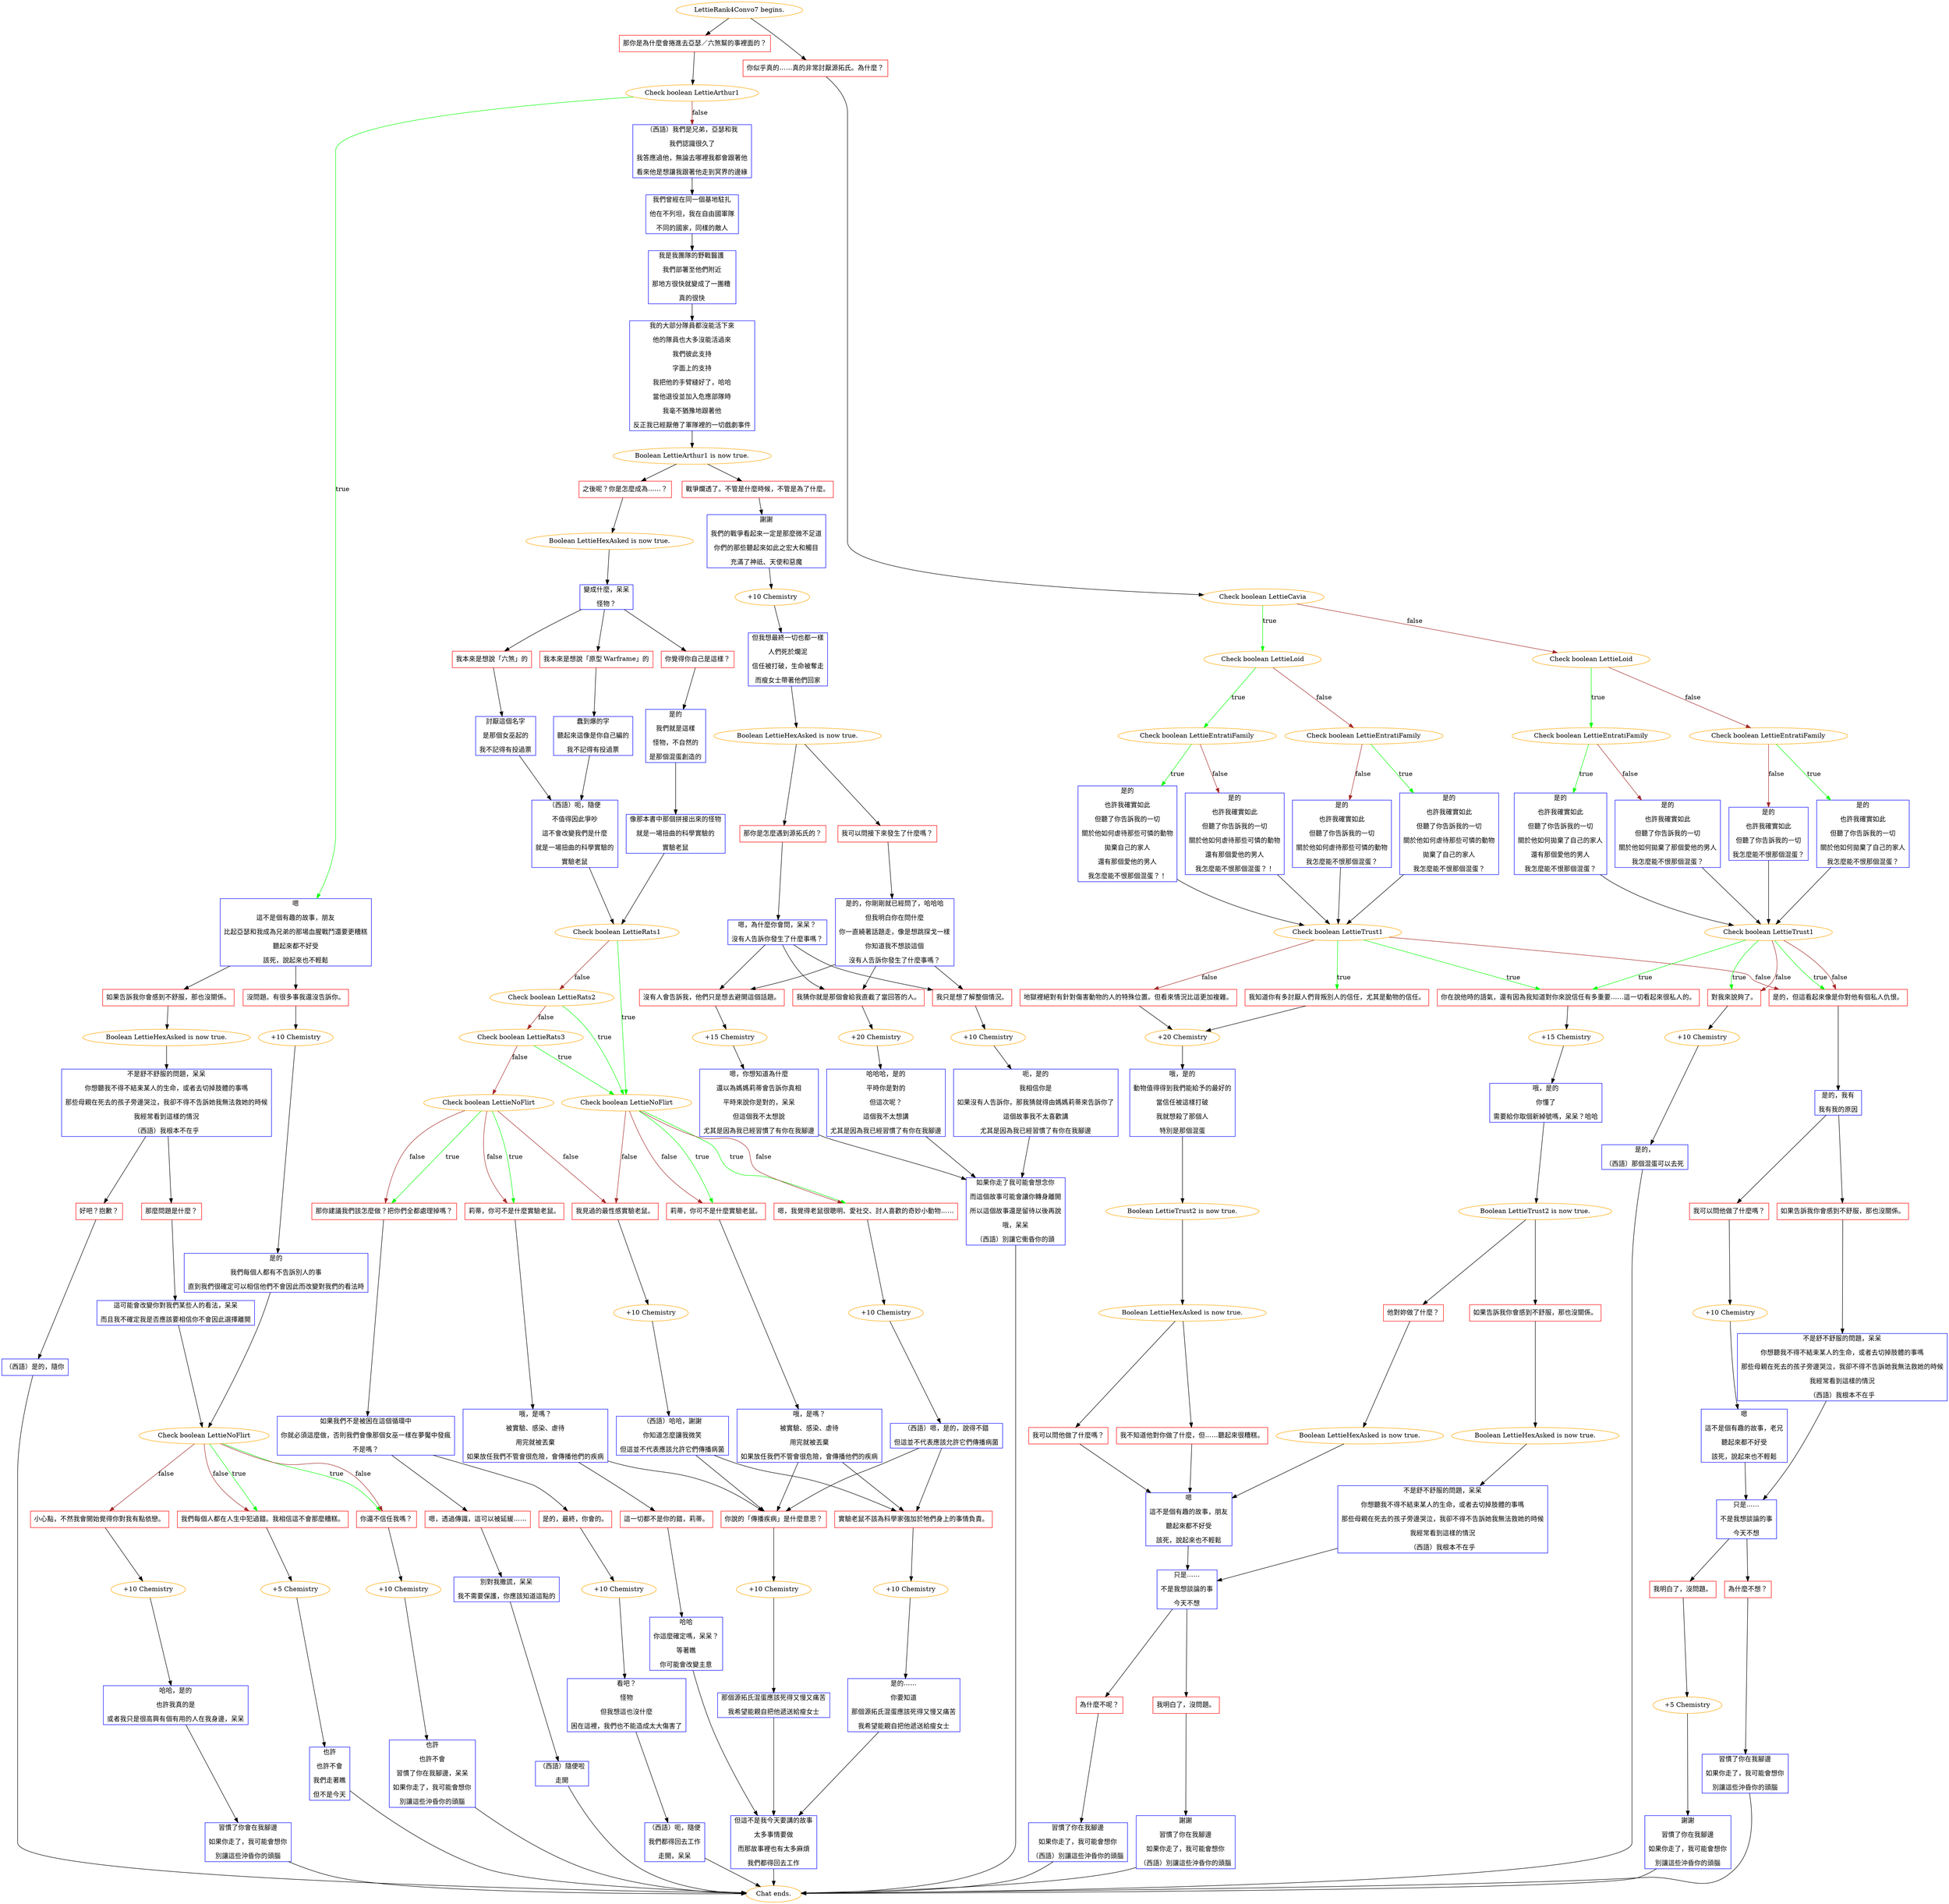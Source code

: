 digraph {
	"LettieRank4Convo7 begins." [color=orange];
		"LettieRank4Convo7 begins." -> j4019961378;
		"LettieRank4Convo7 begins." -> j314625381;
	j4019961378 [label="那你是為什麼會捲進去亞瑟／六煞幫的事裡面的？",shape=box,color=red];
		j4019961378 -> j4293324513;
	j314625381 [label="你似乎真的……真的非常討厭源拓氏。為什麼？",shape=box,color=red];
		j314625381 -> j2824785799;
	j4293324513 [label="Check boolean LettieArthur1",color=orange];
		j4293324513 -> j1260014201 [label=true,color=green];
		j4293324513 -> j321986660 [label=false,color=brown];
	j2824785799 [label="Check boolean LettieCavia",color=orange];
		j2824785799 -> j552733088 [label=true,color=green];
		j2824785799 -> j3470538414 [label=false,color=brown];
	j1260014201 [label="嗯
這不是個有趣的故事，朋友
比起亞瑟和我成為兄弟的那場血腥戰鬥還要更糟糕
聽起來都不好受
該死，說起來也不輕鬆",shape=box,color=blue];
		j1260014201 -> j3187414299;
		j1260014201 -> j4175495139;
	j321986660 [label="（西語）我們是兄弟，亞瑟和我
我們認識很久了
我答應過他，無論去哪裡我都會跟著他
看來他是想讓我跟著他走到冥界的邊緣",shape=box,color=blue];
		j321986660 -> j1048091745;
	j552733088 [label="Check boolean LettieLoid",color=orange];
		j552733088 -> j1096171844 [label=true,color=green];
		j552733088 -> j4040708208 [label=false,color=brown];
	j3470538414 [label="Check boolean LettieLoid",color=orange];
		j3470538414 -> j416292857 [label=true,color=green];
		j3470538414 -> j504966913 [label=false,color=brown];
	j3187414299 [label="如果告訴我你會感到不舒服，那也沒關係。",shape=box,color=red];
		j3187414299 -> j2765558306;
	j4175495139 [label="沒問題。有很多事我還沒告訴你。",shape=box,color=red];
		j4175495139 -> j1821312505;
	j1048091745 [label="我們曾經在同一個基地駐扎
他在不列坦，我在自由國軍隊
不同的國家，同樣的敵人",shape=box,color=blue];
		j1048091745 -> j1314988655;
	j1096171844 [label="Check boolean LettieEntratiFamily",color=orange];
		j1096171844 -> j1215194595 [label=true,color=green];
		j1096171844 -> j4208410571 [label=false,color=brown];
	j4040708208 [label="Check boolean LettieEntratiFamily",color=orange];
		j4040708208 -> j1073200814 [label=true,color=green];
		j4040708208 -> j1899564967 [label=false,color=brown];
	j416292857 [label="Check boolean LettieEntratiFamily",color=orange];
		j416292857 -> j474413322 [label=true,color=green];
		j416292857 -> j3853567 [label=false,color=brown];
	j504966913 [label="Check boolean LettieEntratiFamily",color=orange];
		j504966913 -> j3581527789 [label=true,color=green];
		j504966913 -> j494384278 [label=false,color=brown];
	j2765558306 [label="Boolean LettieHexAsked is now true.",color=orange];
		j2765558306 -> j2645802923;
	j1821312505 [label="+10 Chemistry",color=orange];
		j1821312505 -> j3158582556;
	j1314988655 [label="我是我團隊的野戰醫護 
我們部署至他們附近
那地方很快就變成了一團糟 
真的很快",shape=box,color=blue];
		j1314988655 -> j1499189635;
	j1215194595 [label="是的
也許我確實如此
但聽了你告訴我的一切
關於他如何虐待那些可憐的動物
拋棄自己的家人
還有那個愛他的男人
我怎麼能不恨那個混蛋？！",shape=box,color=blue];
		j1215194595 -> j4106797655;
	j4208410571 [label="是的
也許我確實如此
但聽了你告訴我的一切
關於他如何虐待那些可憐的動物
還有那個愛他的男人
我怎麼能不恨那個混蛋？！",shape=box,color=blue];
		j4208410571 -> j4106797655;
	j1073200814 [label="是的
也許我確實如此
但聽了你告訴我的一切
關於他如何虐待那些可憐的動物
拋棄了自己的家人
我怎麼能不恨那個混蛋？",shape=box,color=blue];
		j1073200814 -> j4106797655;
	j1899564967 [label="是的
也許我確實如此
但聽了你告訴我的一切
關於他如何虐待那些可憐的動物
我怎麼能不恨那個混蛋？",shape=box,color=blue];
		j1899564967 -> j4106797655;
	j474413322 [label="是的
也許我確實如此
但聽了你告訴我的一切
關於他如何拋棄了自己的家人
還有那個愛他的男人
我怎麼能不恨那個混蛋？",shape=box,color=blue];
		j474413322 -> j507724002;
	j3853567 [label="是的
也許我確實如此
但聽了你告訴我的一切
關於他如何拋棄了那個愛他的男人
我怎麼能不恨那個混蛋？",shape=box,color=blue];
		j3853567 -> j507724002;
	j3581527789 [label="是的
也許我確實如此
但聽了你告訴我的一切
關於他如何拋棄了自己的家人
我怎麼能不恨那個混蛋？",shape=box,color=blue];
		j3581527789 -> j507724002;
	j494384278 [label="是的
也許我確實如此
但聽了你告訴我的一切
我怎麼能不恨那個混蛋？",shape=box,color=blue];
		j494384278 -> j507724002;
	j2645802923 [label="不是舒不舒服的問題，呆呆
你想聽我不得不結束某人的生命，或者去切掉肢體的事嗎
那些母親在死去的孩子旁邊哭泣，我卻不得不告訴她我無法救她的時候
我經常看到這樣的情況
（西語）我根本不在乎",shape=box,color=blue];
		j2645802923 -> j330817863;
		j2645802923 -> j2759067616;
	j3158582556 [label="是的
我們每個人都有不告訴別人的事
直到我們很確定可以相信他們不會因此而改變對我們的看法時",shape=box,color=blue];
		j3158582556 -> j350353099;
	j1499189635 [label="我的大部分隊員都沒能活下來
他的隊員也大多沒能活過來
我們彼此支持
字面上的支持
我把他的手臂縫好了，哈哈
當他退役並加入危應部隊時
我毫不猶豫地跟著他
反正我已經厭倦了軍隊裡的一切戲劇事件",shape=box,color=blue];
		j1499189635 -> j225394097;
	j4106797655 [label="Check boolean LettieTrust1",color=orange];
		j4106797655 -> j4053693348 [label=true,color=green];
		j4106797655 -> j450515285 [label=true,color=green];
		j4106797655 -> j2010920475 [label=false,color=brown];
		j4106797655 -> j3982005295 [label=false,color=brown];
	j507724002 [label="Check boolean LettieTrust1",color=orange];
		j507724002 -> j4053693348 [label=true,color=green];
		j507724002 -> j3982005295 [label=true,color=green];
		j507724002 -> j1666797589 [label=true,color=green];
		j507724002 -> j3982005295 [label=false,color=brown];
		j507724002 -> j1666797589 [label=false,color=brown];
	j330817863 [label="那麼問題是什麼？",shape=box,color=red];
		j330817863 -> j1913532903;
	j2759067616 [label="好吧？抱歉？",shape=box,color=red];
		j2759067616 -> j1320047453;
	j350353099 [label="Check boolean LettieNoFlirt",color=orange];
		j350353099 -> j226955731 [label=true,color=green];
		j350353099 -> j39851864 [label=true,color=green];
		j350353099 -> j226955731 [label=false,color=brown];
		j350353099 -> j39851864 [label=false,color=brown];
		j350353099 -> j224818171 [label=false,color=brown];
	j225394097 [label="Boolean LettieArthur1 is now true.",color=orange];
		j225394097 -> j3515644901;
		j225394097 -> j1194646145;
	j4053693348 [label="你在說他時的語氣，還有因為我知道對你來說信任有多重要……這一切看起來很私人的。",shape=box,color=red];
		j4053693348 -> j3120696342;
	j450515285 [label="我知道你有多討厭人們背叛別人的信任，尤其是動物的信任。",shape=box,color=red];
		j450515285 -> j3812960213;
	j2010920475 [label="地獄裡絕對有針對傷害動物的人的特殊位置。但看來情況比這更加複雜。",shape=box,color=red];
		j2010920475 -> j3812960213;
	j3982005295 [label="是的，但這看起來像是你對他有個私人仇恨。",shape=box,color=red];
		j3982005295 -> j1178990865;
	j1666797589 [label="對我來說夠了。",shape=box,color=red];
		j1666797589 -> j1360659458;
	j1913532903 [label="這可能會改變你對我們某些人的看法，呆呆
而且我不確定我是否應該要相信你不會因此選擇離開",shape=box,color=blue];
		j1913532903 -> j350353099;
	j1320047453 [label="（西語）是的，隨你",shape=box,color=blue];
		j1320047453 -> "Chat ends.";
	j226955731 [label="你還不信任我嗎？",shape=box,color=red];
		j226955731 -> j2933776578;
	j39851864 [label="我們每個人都在人生中犯過錯。我相信這不會那麼糟糕。",shape=box,color=red];
		j39851864 -> j3201872560;
	j224818171 [label="小心點，不然我會開始覺得你對我有點依戀。",shape=box,color=red];
		j224818171 -> j475903653;
	j3515644901 [label="之後呢？你是怎麼成為……？",shape=box,color=red];
		j3515644901 -> j2783834844;
	j1194646145 [label="戰爭爛透了。不管是什麼時候，不管是為了什麼。",shape=box,color=red];
		j1194646145 -> j2495712578;
	j3120696342 [label="+15 Chemistry",color=orange];
		j3120696342 -> j2671951813;
	j3812960213 [label="+20 Chemistry",color=orange];
		j3812960213 -> j1576814162;
	j1178990865 [label="是的，我有
我有我的原因",shape=box,color=blue];
		j1178990865 -> j1991218877;
		j1178990865 -> j816393781;
	j1360659458 [label="+10 Chemistry",color=orange];
		j1360659458 -> j2913763968;
	"Chat ends." [color=orange];
	j2933776578 [label="+10 Chemistry",color=orange];
		j2933776578 -> j2519391288;
	j3201872560 [label="+5 Chemistry",color=orange];
		j3201872560 -> j3957997656;
	j475903653 [label="+10 Chemistry",color=orange];
		j475903653 -> j3422135484;
	j2783834844 [label="Boolean LettieHexAsked is now true.",color=orange];
		j2783834844 -> j3244249438;
	j2495712578 [label="謝謝
我們的戰爭看起來一定是那麼微不足道
你們的那些聽起來如此之宏大和觸目
充滿了神祇、天使和惡魔",shape=box,color=blue];
		j2495712578 -> j3819810915;
	j2671951813 [label="哦，是的
你懂了
需要給你取個新綽號嗎，呆呆？哈哈",shape=box,color=blue];
		j2671951813 -> j1449528014;
	j1576814162 [label="哦，是的
動物值得得到我們能給予的最好的
當信任被這樣打破
我就想殺了那個人
特別是那個混蛋",shape=box,color=blue];
		j1576814162 -> j427534995;
	j1991218877 [label="我可以問他做了什麼嗎？",shape=box,color=red];
		j1991218877 -> j1756172974;
	j816393781 [label="如果告訴我你會感到不舒服，那也沒關係。",shape=box,color=red];
		j816393781 -> j1987370059;
	j2913763968 [label="是的，
（西語）那個混蛋可以去死",shape=box,color=blue];
		j2913763968 -> "Chat ends.";
	j2519391288 [label="也許
也許不會
習慣了你在我腳邊，呆呆
如果你走了，我可能會想你
別讓這些沖昏你的頭腦",shape=box,color=blue];
		j2519391288 -> "Chat ends.";
	j3957997656 [label="也許
也許不會
我們走著瞧
但不是今天",shape=box,color=blue];
		j3957997656 -> "Chat ends.";
	j3422135484 [label="哈哈，是的
也許我真的是
或者我只是很高興有個有用的人在我身邊，呆呆",shape=box,color=blue];
		j3422135484 -> j1187367000;
	j3244249438 [label="變成什麼，呆呆
怪物？",shape=box,color=blue];
		j3244249438 -> j1774753121;
		j3244249438 -> j52026288;
		j3244249438 -> j2825224308;
	j3819810915 [label="+10 Chemistry",color=orange];
		j3819810915 -> j2708961280;
	j1449528014 [label="Boolean LettieTrust2 is now true.",color=orange];
		j1449528014 -> j2764035468;
		j1449528014 -> j846820043;
	j427534995 [label="Boolean LettieTrust2 is now true.",color=orange];
		j427534995 -> j1283660927;
	j1756172974 [label="+10 Chemistry",color=orange];
		j1756172974 -> j3470377186;
	j1987370059 [label="不是舒不舒服的問題，呆呆
你想聽我不得不結束某人的生命，或者去切掉肢體的事嗎
那些母親在死去的孩子旁邊哭泣，我卻不得不告訴她我無法救她的時候
我經常看到這樣的情況
（西語）我根本不在乎",shape=box,color=blue];
		j1987370059 -> j3153907540;
	j1187367000 [label="習慣了你會在我腳邊
如果你走了，我可能會想你
別讓這些沖昏你的頭腦",shape=box,color=blue];
		j1187367000 -> "Chat ends.";
	j1774753121 [label="我本來是想說「六煞」的",shape=box,color=red];
		j1774753121 -> j1387804628;
	j52026288 [label="我本來是想說「原型 Warframe」的",shape=box,color=red];
		j52026288 -> j3782904382;
	j2825224308 [label="你覺得你自己是這樣？",shape=box,color=red];
		j2825224308 -> j3822162692;
	j2708961280 [label="但我想最終一切也都一樣
人們死於爛泥
信任被打破，生命被奪走
而瘦女士帶著他們回家",shape=box,color=blue];
		j2708961280 -> j4096741237;
	j2764035468 [label="如果告訴我你會感到不舒服，那也沒關係。",shape=box,color=red];
		j2764035468 -> j1068583472;
	j846820043 [label="他對妳做了什麼？",shape=box,color=red];
		j846820043 -> j1814001171;
	j1283660927 [label="Boolean LettieHexAsked is now true.",color=orange];
		j1283660927 -> j2372289608;
		j1283660927 -> j1298605139;
	j3470377186 [label="嗯
這不是個有趣的故事，老兄
聽起來都不好受
該死，說起來也不輕鬆",shape=box,color=blue];
		j3470377186 -> j3153907540;
	j3153907540 [label="只是……
不是我想談論的事
今天不想",shape=box,color=blue];
		j3153907540 -> j596976921;
		j3153907540 -> j1484410173;
	j1387804628 [label="討厭這個名字
是那個女巫起的
我不記得有投過票",shape=box,color=blue];
		j1387804628 -> j319099092;
	j3782904382 [label="蠢到爆的字
聽起來這像是你自己編的
我不記得有投過票",shape=box,color=blue];
		j3782904382 -> j319099092;
	j3822162692 [label="是的
我們就是這樣
怪物，不自然的
是那個混蛋創造的",shape=box,color=blue];
		j3822162692 -> j312028001;
	j4096741237 [label="Boolean LettieHexAsked is now true.",color=orange];
		j4096741237 -> j67397150;
		j4096741237 -> j1836262565;
	j1068583472 [label="Boolean LettieHexAsked is now true.",color=orange];
		j1068583472 -> j540127178;
	j1814001171 [label="Boolean LettieHexAsked is now true.",color=orange];
		j1814001171 -> j3523563060;
	j2372289608 [label="我不知道他對你做了什麼，但……聽起來很糟糕。",shape=box,color=red];
		j2372289608 -> j3523563060;
	j1298605139 [label="我可以問他做了什麼嗎？",shape=box,color=red];
		j1298605139 -> j3523563060;
	j596976921 [label="為什麼不想？",shape=box,color=red];
		j596976921 -> j2976146878;
	j1484410173 [label="我明白了，沒問題。",shape=box,color=red];
		j1484410173 -> j189061343;
	j319099092 [label="（西語）呃，隨便
不值得因此爭吵
這不會改變我們是什麼
就是一場扭曲的科學實驗的
實驗老鼠",shape=box,color=blue];
		j319099092 -> j2720663697;
	j312028001 [label="像那本書中那個拼接出來的怪物
就是一場扭曲的科學實驗的
實驗老鼠",shape=box,color=blue];
		j312028001 -> j2720663697;
	j67397150 [label="那你是怎麼遇到源拓氏的？",shape=box,color=red];
		j67397150 -> j1784105233;
	j1836262565 [label="我可以問接下來發生了什麼嗎？",shape=box,color=red];
		j1836262565 -> j1982230585;
	j540127178 [label="不是舒不舒服的問題，呆呆
你想聽我不得不結束某人的生命，或者去切掉肢體的事嗎
那些母親在死去的孩子旁邊哭泣，我卻不得不告訴她我無法救她的時候
我經常看到這樣的情況
（西語）我根本不在乎",shape=box,color=blue];
		j540127178 -> j959466407;
	j3523563060 [label="嗯
這不是個有趣的故事，朋友
聽起來都不好受
該死，說起來也不輕鬆",shape=box,color=blue];
		j3523563060 -> j959466407;
	j2976146878 [label="習慣了你在我腳邊
如果你走了，我可能會想你
別讓這些沖昏你的頭腦",shape=box,color=blue];
		j2976146878 -> "Chat ends.";
	j189061343 [label="+5 Chemistry",color=orange];
		j189061343 -> j3368227818;
	j2720663697 [label="Check boolean LettieRats1",color=orange];
		j2720663697 -> j1349383781 [label=true,color=green];
		j2720663697 -> j1767513069 [label=false,color=brown];
	j1784105233 [label="嗯，為什麼你會問，呆呆？
沒有人告訴你發生了什麼事嗎？",shape=box,color=blue];
		j1784105233 -> j3951849430;
		j1784105233 -> j3162979385;
		j1784105233 -> j2968571906;
	j1982230585 [label="是的，你剛剛就已經問了，哈哈哈
但我明白你在問什麼
你一直繞著話題走，像是想跳探戈一樣
你知道我不想談這個
沒有人告訴你發生了什麼事嗎？",shape=box,color=blue];
		j1982230585 -> j3951849430;
		j1982230585 -> j3162979385;
		j1982230585 -> j2968571906;
	j959466407 [label="只是……
不是我想談論的事
今天不想",shape=box,color=blue];
		j959466407 -> j3587523999;
		j959466407 -> j1645064580;
	j3368227818 [label="謝謝
習慣了你在我腳邊
如果你走了，我可能會想你
別讓這些沖昏你的頭腦",shape=box,color=blue];
		j3368227818 -> "Chat ends.";
	j1349383781 [label="Check boolean LettieNoFlirt",color=orange];
		j1349383781 -> j3460445110 [label=true,color=green];
		j1349383781 -> j2238455567 [label=true,color=green];
		j1349383781 -> j3460445110 [label=false,color=brown];
		j1349383781 -> j2238455567 [label=false,color=brown];
		j1349383781 -> j1365379208 [label=false,color=brown];
	j1767513069 [label="Check boolean LettieRats2",color=orange];
		j1767513069 -> j1349383781 [label=true,color=green];
		j1767513069 -> j2998697729 [label=false,color=brown];
	j3951849430 [label="我只是想了解整個情況。",shape=box,color=red];
		j3951849430 -> j969668730;
	j3162979385 [label="沒有人會告訴我，他們只是想去避開這個話題。",shape=box,color=red];
		j3162979385 -> j1967511969;
	j2968571906 [label="我猜你就是那個會給我直截了當回答的人。",shape=box,color=red];
		j2968571906 -> j439743804;
	j3587523999 [label="為什麼不呢？",shape=box,color=red];
		j3587523999 -> j927032544;
	j1645064580 [label="我明白了，沒問題。",shape=box,color=red];
		j1645064580 -> j527709152;
	j3460445110 [label="莉蒂，你可不是什麼實驗老鼠。",shape=box,color=red];
		j3460445110 -> j2613209848;
	j2238455567 [label="嗯，我覺得老鼠很聰明、愛社交、討人喜歡的奇妙小動物……",shape=box,color=red];
		j2238455567 -> j1560725089;
	j1365379208 [label="我見過的最性感實驗老鼠。",shape=box,color=red];
		j1365379208 -> j208638893;
	j2998697729 [label="Check boolean LettieRats3",color=orange];
		j2998697729 -> j1349383781 [label=true,color=green];
		j2998697729 -> j4030809656 [label=false,color=brown];
	j969668730 [label="+10 Chemistry",color=orange];
		j969668730 -> j4080603816;
	j1967511969 [label="+15 Chemistry",color=orange];
		j1967511969 -> j2389231500;
	j439743804 [label="+20 Chemistry",color=orange];
		j439743804 -> j3908061477;
	j927032544 [label="習慣了你在我腳邊
如果你走了，我可能會想你
（西語）別讓這些沖昏你的頭腦",shape=box,color=blue];
		j927032544 -> "Chat ends.";
	j527709152 [label="謝謝
習慣了你在我腳邊
如果你走了，我可能會想你
（西語）別讓這些沖昏你的頭腦",shape=box,color=blue];
		j527709152 -> "Chat ends.";
	j2613209848 [label="哦，是嗎？
被實驗、感染、虐待
用完就被丟棄
如果放任我們不管會很危險，會傳播他們的疾病",shape=box,color=blue];
		j2613209848 -> j1336705293;
		j2613209848 -> j1122449089;
	j1560725089 [label="+10 Chemistry",color=orange];
		j1560725089 -> j2344884251;
	j208638893 [label="+10 Chemistry",color=orange];
		j208638893 -> j2705020728;
	j4030809656 [label="Check boolean LettieNoFlirt",color=orange];
		j4030809656 -> j3495934801 [label=true,color=green];
		j4030809656 -> j1300820380 [label=true,color=green];
		j4030809656 -> j1365379208 [label=false,color=brown];
		j4030809656 -> j3495934801 [label=false,color=brown];
		j4030809656 -> j1300820380 [label=false,color=brown];
	j4080603816 [label="呃，是的
我相信你是
如果沒有人告訴你，那我猜就得由媽媽莉蒂來告訴你了
這個故事我不太喜歡講
尤其是因為我已經習慣了有你在我腳邊",shape=box,color=blue];
		j4080603816 -> j2630617427;
	j2389231500 [label="嗯，你想知道為什麼
還以為媽媽莉蒂會告訴你真相
平時來說你是對的，呆呆
但這個我不太想說
尤其是因為我已經習慣了有你在我腳邊",shape=box,color=blue];
		j2389231500 -> j2630617427;
	j3908061477 [label="哈哈哈，是的
平時你是對的
但這次呢？
這個我不太想講
尤其是因為我已經習慣了有你在我腳邊",shape=box,color=blue];
		j3908061477 -> j2630617427;
	j1336705293 [label="你說的「傳播疾病」是什麼意思？",shape=box,color=red];
		j1336705293 -> j1358778405;
	j1122449089 [label="實驗老鼠不該為科學家強加於牠們身上的事情負責。",shape=box,color=red];
		j1122449089 -> j1181653221;
	j2344884251 [label="（西語）嗯，是的，說得不錯
但這並不代表應該允許它們傳播病菌",shape=box,color=blue];
		j2344884251 -> j1336705293;
		j2344884251 -> j1122449089;
	j2705020728 [label="（西語）哈哈，謝謝
你知道怎麼讓我微笑
但這並不代表應該允許它們傳播病菌",shape=box,color=blue];
		j2705020728 -> j1336705293;
		j2705020728 -> j1122449089;
	j3495934801 [label="莉蒂，你可不是什麼實驗老鼠。",shape=box,color=red];
		j3495934801 -> j3181702129;
	j1300820380 [label="那你建議我們該怎麼做？把你們全都處理掉嗎？",shape=box,color=red];
		j1300820380 -> j1673938220;
	j2630617427 [label="如果你走了我可能會想念你
而這個故事可能會讓你轉身離開
所以這個故事還是留待以後再說
哦，呆呆
（西語）別讓它衝昏你的頭",shape=box,color=blue];
		j2630617427 -> "Chat ends.";
	j1358778405 [label="+10 Chemistry",color=orange];
		j1358778405 -> j3224706361;
	j1181653221 [label="+10 Chemistry",color=orange];
		j1181653221 -> j1257814440;
	j3181702129 [label="哦，是嗎？
被實驗、感染、虐待
用完就被丟棄
如果放任我們不管會很危險，會傳播他們的疾病",shape=box,color=blue];
		j3181702129 -> j1336705293;
		j3181702129 -> j2891270274;
	j1673938220 [label="如果我們不是被困在這個循環中
你就必須這麼做，否則我們會像那個女巫一樣在夢魘中發瘋
不是嗎？",shape=box,color=blue];
		j1673938220 -> j3483817370;
		j1673938220 -> j304494585;
	j3224706361 [label="那個源拓氏混蛋應該死得又慢又痛苦
我希望能親自把他遞送給瘦女士",shape=box,color=blue];
		j3224706361 -> j1912643335;
	j1257814440 [label="是的……
你要知道
那個源拓氏混蛋應該死得又慢又痛苦
我希望能親自把他遞送給瘦女士",shape=box,color=blue];
		j1257814440 -> j1912643335;
	j2891270274 [label="這一切都不是你的錯，莉蒂。",shape=box,color=red];
		j2891270274 -> j4173238090;
	j3483817370 [label="是的，最終，你會的。",shape=box,color=red];
		j3483817370 -> j3598529712;
	j304494585 [label="嗯，透過傳識，這可以被延緩……",shape=box,color=red];
		j304494585 -> j148858293;
	j1912643335 [label="但這不是我今天要講的故事
太多事情要做
而那故事裡也有太多麻煩
我們都得回去工作",shape=box,color=blue];
		j1912643335 -> "Chat ends.";
	j4173238090 [label="哈哈
你這麼確定嗎，呆呆？
等著瞧
你可能會改變主意",shape=box,color=blue];
		j4173238090 -> j1912643335;
	j3598529712 [label="+10 Chemistry",color=orange];
		j3598529712 -> j2779527798;
	j148858293 [label="別對我撒謊，呆呆
我不需要保護，你應該知道這點的",shape=box,color=blue];
		j148858293 -> j170089359;
	j2779527798 [label="看吧？
怪物
但我想這也沒什麼
困在這裡，我們也不能造成太大傷害了",shape=box,color=blue];
		j2779527798 -> j4057081027;
	j170089359 [label="（西語）隨便啦
走開",shape=box,color=blue];
		j170089359 -> "Chat ends.";
	j4057081027 [label="（西語）呃，隨便
我們都得回去工作
走開，呆呆",shape=box,color=blue];
		j4057081027 -> "Chat ends.";
}